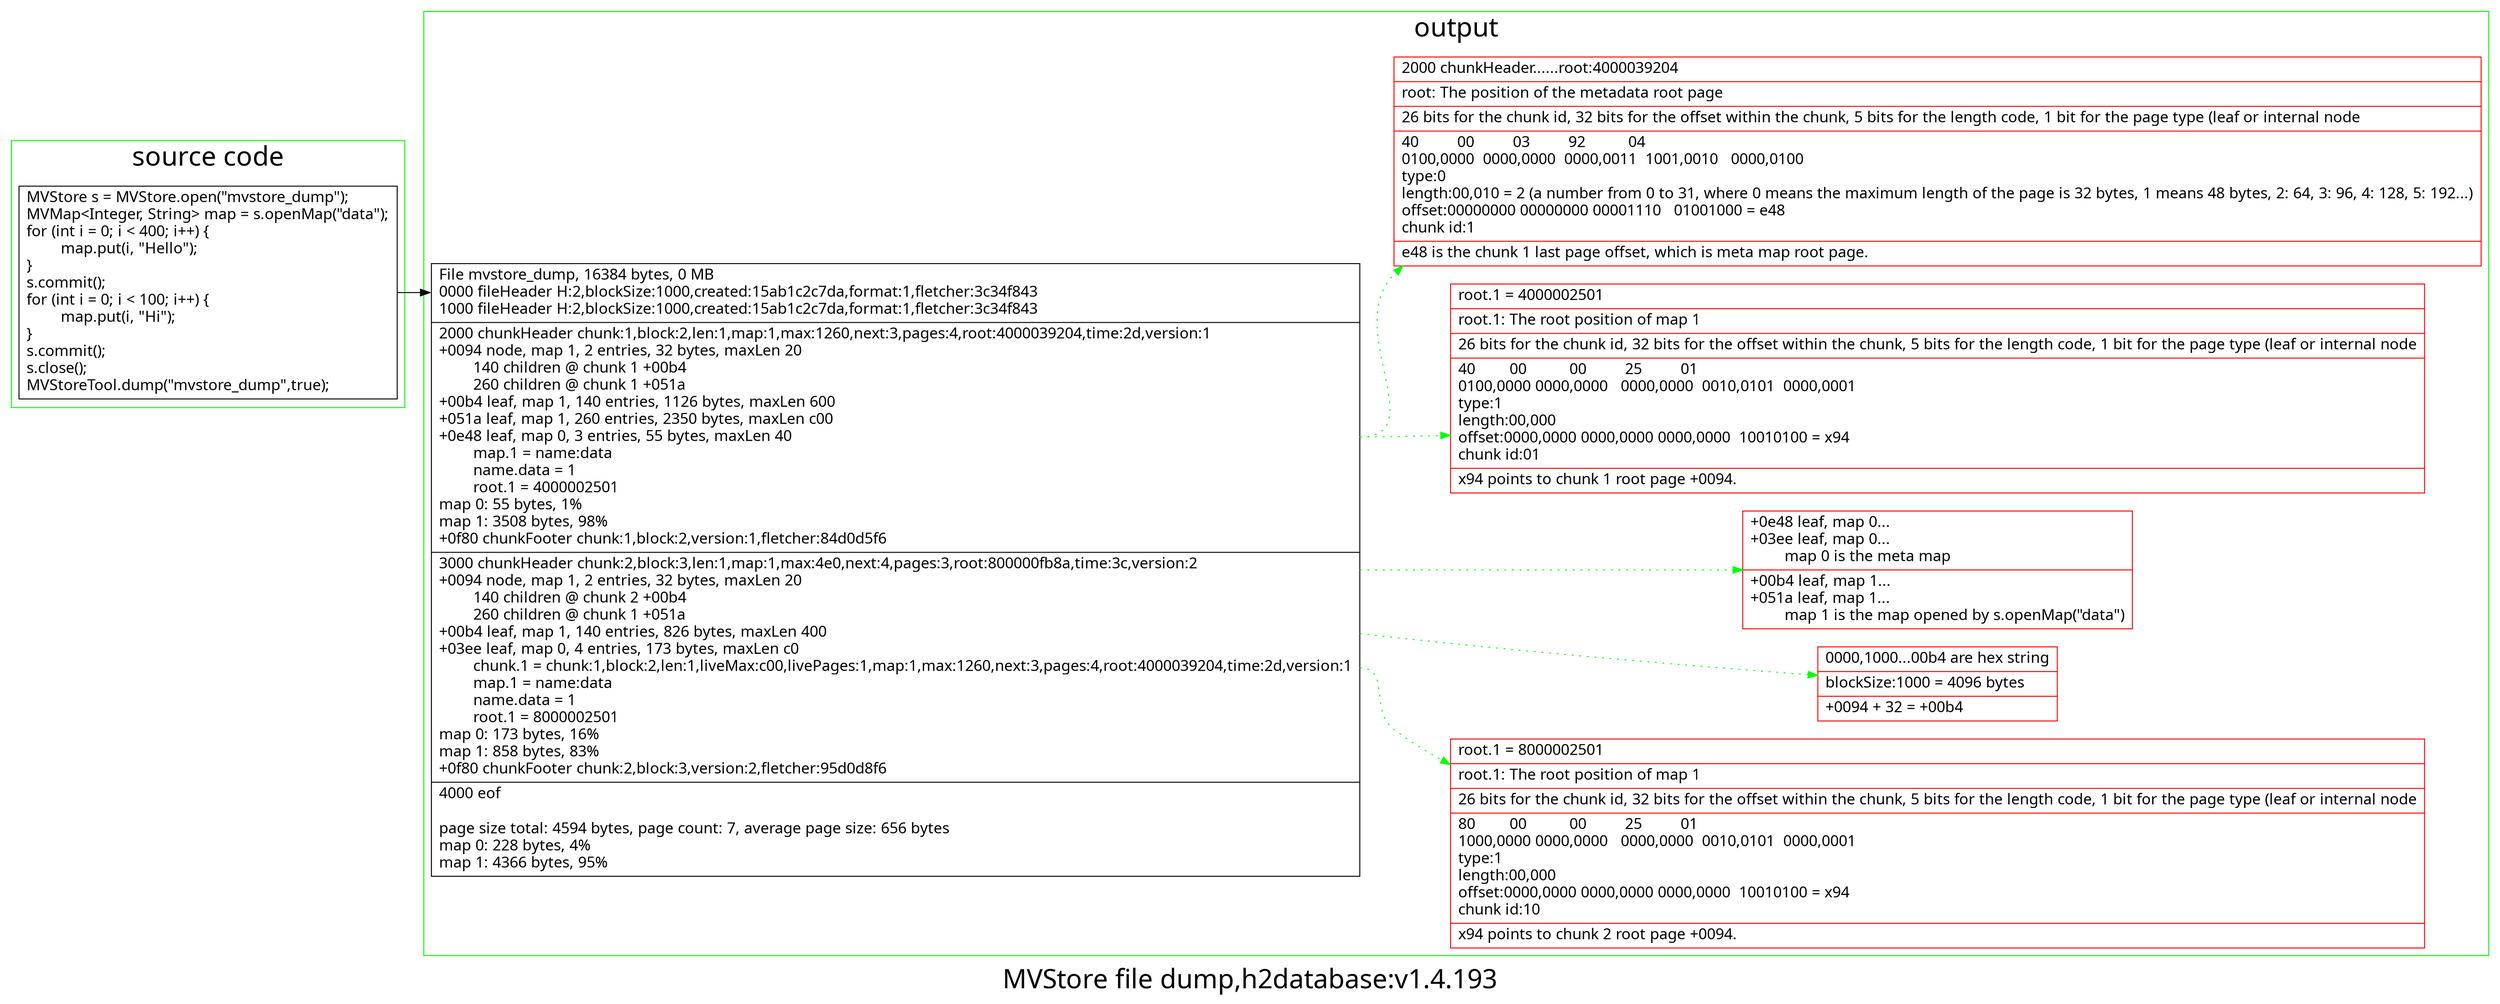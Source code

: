 digraph MVStore_file_dump {

graph [
	label="MVStore file dump,h2database:v1.4.193"
	rankdir = "LR"
	fontname="FangSong"
	fontsize = 28
];

node [
	fontname="FangSong",
	fontsize = "20",
	shape = "ellipse"
];

edge [
	fontname="FangSong"
];

subgraph cluster_output {
		node [fontname="FangSong"];
		label = "output";
		"output" [
			label = "<f0>File mvstore_dump, 16384 bytes, 0 MB\l" + 
					"0000 fileHeader H:2,blockSize:1000,created:15ab1c2c7da,format:1,fletcher:3c34f843\l" + 
					"1000 fileHeader H:2,blockSize:1000,created:15ab1c2c7da,format:1,fletcher:3c34f843\l" +
					"|" + 
					"<f1>2000 chunkHeader chunk:1,block:2,len:1,map:1,max:1260,next:3,pages:4,root:4000039204,time:2d,version:1\l" + 
					"+0094 node, map 1, 2 entries, 32 bytes, maxLen 20\l" + 
					"\	140 children @ chunk 1 +00b4\l" + 
					"\	260 children @ chunk 1 +051a\l" + 
					"+00b4 leaf, map 1, 140 entries, 1126 bytes, maxLen 600\l" + 
					"+051a leaf, map 1, 260 entries, 2350 bytes, maxLen c00\l" + 
					"+0e48 leaf, map 0, 3 entries, 55 bytes, maxLen 40\l" + 
					"\	map.1 = name:data\l" + 
					"\	name.data = 1\l" + 
					"\	root.1 = 4000002501\l" + 
					"map 0: 55 bytes, 1%\l" + 
					"map 1: 3508 bytes, 98%\l" + 
					"+0f80 chunkFooter chunk:1,block:2,version:1,fletcher:84d0d5f6\l" + 
					"|" + 
					"<f2>3000 chunkHeader chunk:2,block:3,len:1,map:1,max:4e0,next:4,pages:3,root:800000fb8a,time:3c,version:2\l" +
					"+0094 node, map 1, 2 entries, 32 bytes, maxLen 20\l" +
					"\	140 children @ chunk 2 +00b4\l" +
					"\	260 children @ chunk 1 +051a\l" +
					"+00b4 leaf, map 1, 140 entries, 826 bytes, maxLen 400\l" +
					"+03ee leaf, map 0, 4 entries, 173 bytes, maxLen c0\l" +
					"\	chunk.1 = chunk:1,block:2,len:1,liveMax:c00,livePages:1,map:1,max:1260,next:3,pages:4,root:4000039204,time:2d,version:1\l" +
					"\	map.1 = name:data\l" +
					"\	name.data = 1\l" +
					"\	root.1 = 8000002501\l" +
					"map 0: 173 bytes, 16%\l" +
					"map 1: 858 bytes, 83%\l" +
					"+0f80 chunkFooter chunk:2,block:3,version:2,fletcher:95d0d8f6\l" + 
					"|" + 
					"<f3>4000 eof\l" + 
					"\n" + 
					"page size total: 4594 bytes, page count: 7, average page size: 656 bytes\l" + 
					"map 0: 228 bytes, 4%\l" +
					"map 1: 4366 bytes, 95%\l"
			shape = "record"
			fontsize = 16
		];
		color=green
		
		"output_hex" [
			label = "<f0>0000,1000...00b4 are hex string\l" +
					"|" + 
					"<f1>blockSize:1000 = 4096 bytes\l" + 
					"|" + 
					"<f1>+0094 + 32 = +00b4\l"
			shape = "record"
			fontsize = 16
			color = red
		];
		"output" -> "output_hex" [style=dotted,color=green];
		
		"output_chunk_header_root" [
			label = "<f0>2000 chunkHeader......root:4000039204\l" +
					"|" + 
					"<f1>root: The position of the metadata root page\l" + 
					"|" +
					"<f2>26 bits for the chunk id, 32 bits for the offset within the chunk, 5 bits for the length code, 1 bit for the page type (leaf or internal node\l" +
					"|" +
					"<f3>40\         00\         03\         92\          04\l" + 
					"0100,0000  0000,0000  0000,0011  1001,0010   0000,0100\l" + 
					"type:0\l" + 
					"length:00,010 = 2 (a number from 0 to 31, where 0 means the maximum length of the page is 32 bytes, 1 means 48 bytes, 2: 64, 3: 96, 4: 128, 5: 192...)\l" + 
					"offset:00000000 00000000 00001110   01001000 = e48\l" + 
					"chunk id:1\l" + 
					"|" +
					"<f4>e48 is the chunk 1 last page offset, which is meta map root page.\l"
			shape = "record"
			fontsize = 16
			color = red
		];
		"output":f1 -> "output_chunk_header_root" [style=dotted,color=green];
		
		"output_chunk_meta_root" [
			label = "<f0>root.1 = 4000002501\l" +
					"|" + 
					"<f1>root.1: The root position of map 1\l" + 
					"|" +
					"<f2>26 bits for the chunk id, 32 bits for the offset within the chunk, 5 bits for the length code, 1 bit for the page type (leaf or internal node\l" +
					"|" +
					"<f3>40\        00\          00\         25\         01\l" + 
					"0100,0000 0000,0000   0000,0000  0010,0101  0000,0001\l" + 
					"type:1\l" + 
					"length:00,000\l" + 
					"offset:0000,0000 0000,0000 0000,0000  10010100 = x94\l" + 
					"chunk id:01\l" + 
					"|" +
					"<f4>x94 points to chunk 1 root page +0094.\l"
			shape = "record"
			fontsize = 16
			color = red
		];
		"output":f1 -> "output_chunk_meta_root" [style=dotted,color=green];
		
		"output_chunk_meta_root2" [
			label = "<f0>root.1 = 8000002501\l" +
					"|" + 
					"<f1>root.1: The root position of map 1\l" + 
					"|" +
					"<f2>26 bits for the chunk id, 32 bits for the offset within the chunk, 5 bits for the length code, 1 bit for the page type (leaf or internal node\l" +
					"|" +
					"<f3>80\        00\          00\         25\         01\l" + 
					"1000,0000 0000,0000   0000,0000  0010,0101  0000,0001\l" + 
					"type:1\l" + 
					"length:00,000\l" + 
					"offset:0000,0000 0000,0000 0000,0000  10010100 = x94\l" + 
					"chunk id:10\l" + 
					"|" +
					"<f4>x94 points to chunk 2 root page +0094.\l"
			shape = "record"
			fontsize = 16
			color = red
		];
		"output":f2 -> "output_chunk_meta_root2" [style=dotted,color=green];
		
		"output_chunk_map" [
			label = "<f0>+0e48 leaf, map 0...\l" +
					"+03ee leaf, map 0...\l" +
					"\	map 0 is the meta map\l |" + 
					"<f1>+00b4 leaf, map 1...\l" + 
					"+051a leaf, map 1...\l" + 
					"\	map 1 is the map opened by s.openMap(\"data\")\l"
			shape = "record"
			fontsize = 16
			color = red
		];
		"output" -> "output_chunk_map" [style=dotted,color=green];
	}

subgraph cluster_source_code {
		node [fontname="FangSong"];
		label = "source code";
		"source_code" [
			label = "MVStore s = MVStore.open(\"mvstore_dump\");\l" +
					"MVMap\<Integer, String\> map = s.openMap(\"data\");\l" +
					"for (int i = 0; i \< 400; i++) \{\l" +
					"\	map.put(i, \"Hello\");\l" +
					"\}\l" +
					"s.commit();\l" +
					"for (int i = 0; i \< 100; i++) \{\l" +
					"\	map.put(i, \"Hi\");\l" +
					"\}\l" +
					"s.commit();\l" +
					"s.close();\l" +
					"MVStoreTool.dump(\"mvstore_dump\",true);\l"
			shape = "record"
			fontsize = 16
		];
		color=green
	}
	
"source_code" -> "output":f0 [id = 1];
}